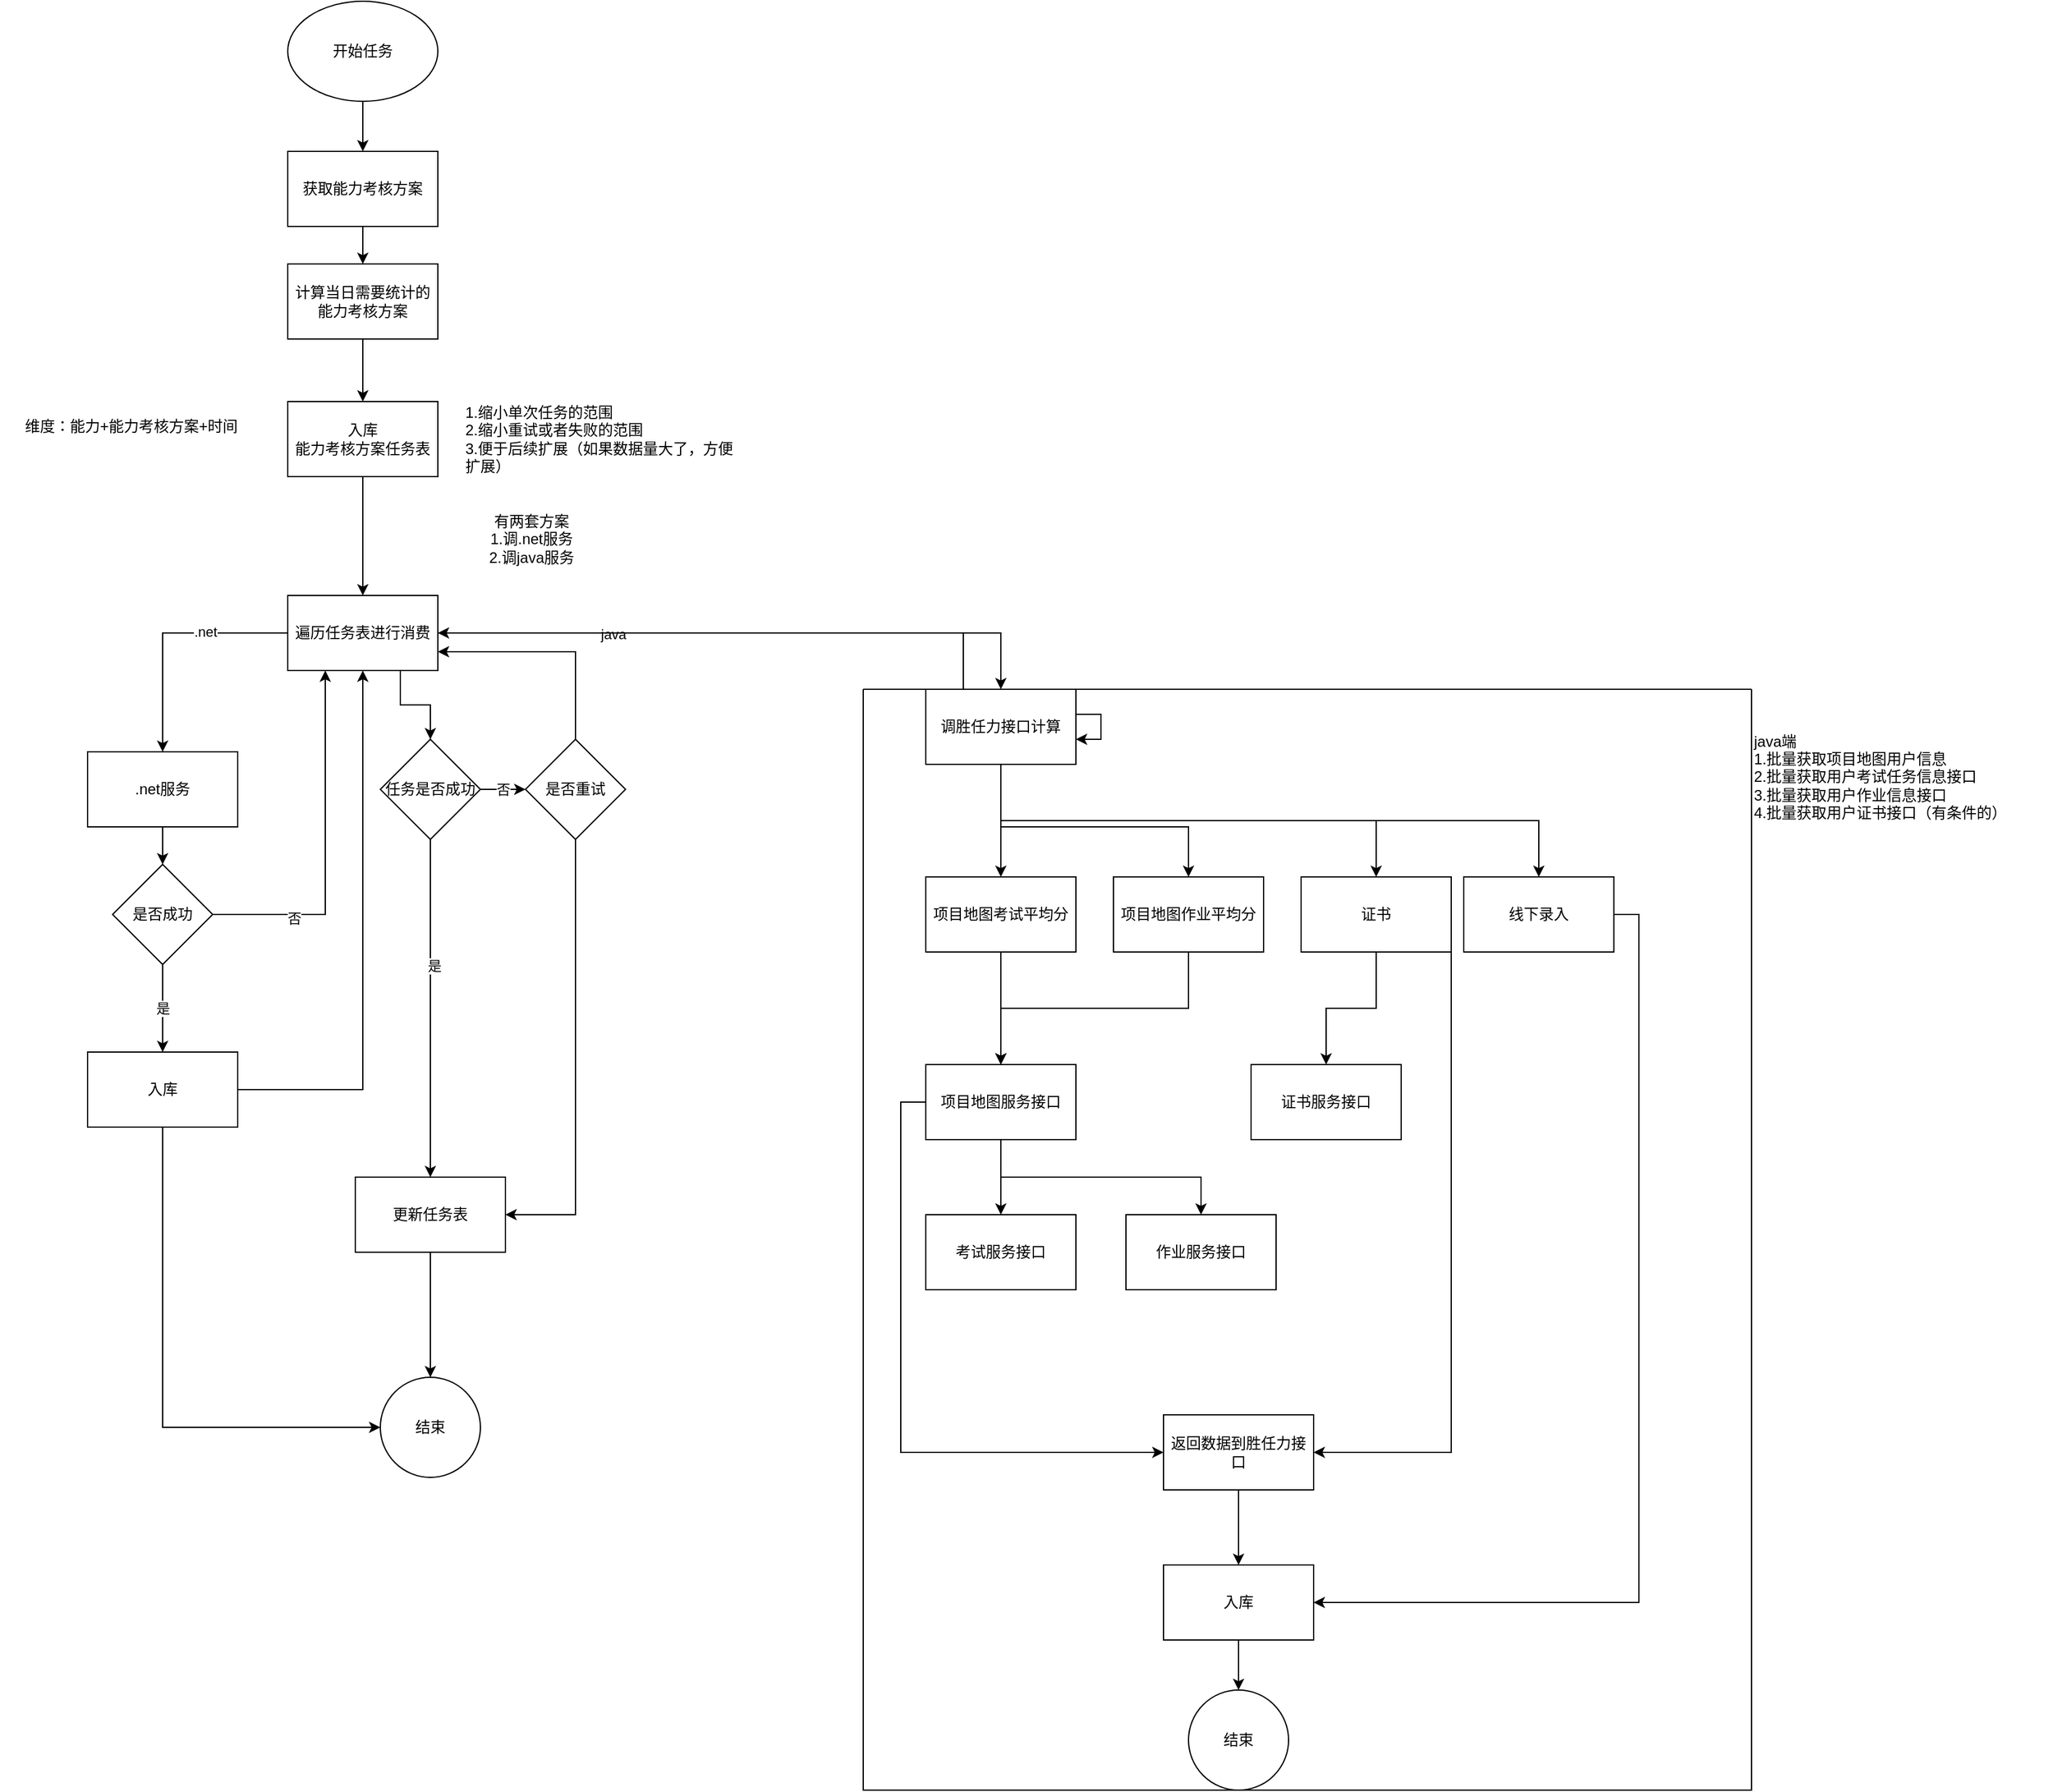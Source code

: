 <mxfile version="16.6.1" type="github">
  <diagram id="9e6fux_CzkJda0glSuWo" name="Page-1">
    <mxGraphModel dx="1422" dy="762" grid="1" gridSize="10" guides="1" tooltips="1" connect="1" arrows="1" fold="1" page="1" pageScale="1" pageWidth="827" pageHeight="1169" math="0" shadow="0">
      <root>
        <mxCell id="0" />
        <mxCell id="1" parent="0" />
        <mxCell id="gfrnAxkRrdRLA-EYFsuY-3" style="edgeStyle=orthogonalEdgeStyle;rounded=0;orthogonalLoop=1;jettySize=auto;html=1;exitX=0.5;exitY=1;exitDx=0;exitDy=0;" edge="1" parent="1" source="gfrnAxkRrdRLA-EYFsuY-1" target="gfrnAxkRrdRLA-EYFsuY-2">
          <mxGeometry relative="1" as="geometry" />
        </mxCell>
        <mxCell id="gfrnAxkRrdRLA-EYFsuY-1" value="开始任务" style="ellipse;whiteSpace=wrap;html=1;" vertex="1" parent="1">
          <mxGeometry x="340" y="110" width="120" height="80" as="geometry" />
        </mxCell>
        <mxCell id="gfrnAxkRrdRLA-EYFsuY-5" style="edgeStyle=orthogonalEdgeStyle;rounded=0;orthogonalLoop=1;jettySize=auto;html=1;exitX=0.5;exitY=1;exitDx=0;exitDy=0;" edge="1" parent="1" source="gfrnAxkRrdRLA-EYFsuY-2" target="gfrnAxkRrdRLA-EYFsuY-4">
          <mxGeometry relative="1" as="geometry" />
        </mxCell>
        <mxCell id="gfrnAxkRrdRLA-EYFsuY-2" value="获取能力考核方案" style="rounded=0;whiteSpace=wrap;html=1;" vertex="1" parent="1">
          <mxGeometry x="340" y="230" width="120" height="60" as="geometry" />
        </mxCell>
        <mxCell id="gfrnAxkRrdRLA-EYFsuY-7" style="edgeStyle=orthogonalEdgeStyle;rounded=0;orthogonalLoop=1;jettySize=auto;html=1;exitX=0.5;exitY=1;exitDx=0;exitDy=0;" edge="1" parent="1" source="gfrnAxkRrdRLA-EYFsuY-4" target="gfrnAxkRrdRLA-EYFsuY-6">
          <mxGeometry relative="1" as="geometry" />
        </mxCell>
        <mxCell id="gfrnAxkRrdRLA-EYFsuY-4" value="计算当日需要统计的能力考核方案" style="rounded=0;whiteSpace=wrap;html=1;" vertex="1" parent="1">
          <mxGeometry x="340" y="320" width="120" height="60" as="geometry" />
        </mxCell>
        <mxCell id="gfrnAxkRrdRLA-EYFsuY-11" style="edgeStyle=orthogonalEdgeStyle;rounded=0;orthogonalLoop=1;jettySize=auto;html=1;exitX=0.5;exitY=1;exitDx=0;exitDy=0;" edge="1" parent="1" source="gfrnAxkRrdRLA-EYFsuY-6" target="gfrnAxkRrdRLA-EYFsuY-10">
          <mxGeometry relative="1" as="geometry" />
        </mxCell>
        <mxCell id="gfrnAxkRrdRLA-EYFsuY-6" value="入库&lt;br&gt;能力考核方案任务表" style="rounded=0;whiteSpace=wrap;html=1;" vertex="1" parent="1">
          <mxGeometry x="340" y="430" width="120" height="60" as="geometry" />
        </mxCell>
        <mxCell id="gfrnAxkRrdRLA-EYFsuY-9" value="1.缩小单次任务的范围&lt;br&gt;2.缩小重试或者失败的范围&lt;br&gt;3.便于后续扩展（如果数据量大了，方便扩展）" style="text;html=1;strokeColor=none;fillColor=none;align=left;verticalAlign=middle;whiteSpace=wrap;rounded=0;" vertex="1" parent="1">
          <mxGeometry x="480" y="430" width="220" height="60" as="geometry" />
        </mxCell>
        <mxCell id="gfrnAxkRrdRLA-EYFsuY-16" style="edgeStyle=orthogonalEdgeStyle;rounded=0;orthogonalLoop=1;jettySize=auto;html=1;" edge="1" parent="1" source="gfrnAxkRrdRLA-EYFsuY-10" target="gfrnAxkRrdRLA-EYFsuY-15">
          <mxGeometry relative="1" as="geometry" />
        </mxCell>
        <mxCell id="gfrnAxkRrdRLA-EYFsuY-17" value=".net" style="edgeLabel;html=1;align=center;verticalAlign=middle;resizable=0;points=[];" vertex="1" connectable="0" parent="gfrnAxkRrdRLA-EYFsuY-16">
          <mxGeometry x="-0.319" y="-1" relative="1" as="geometry">
            <mxPoint as="offset" />
          </mxGeometry>
        </mxCell>
        <mxCell id="gfrnAxkRrdRLA-EYFsuY-18" style="edgeStyle=orthogonalEdgeStyle;rounded=0;orthogonalLoop=1;jettySize=auto;html=1;exitX=1;exitY=0.5;exitDx=0;exitDy=0;" edge="1" parent="1" source="gfrnAxkRrdRLA-EYFsuY-10" target="gfrnAxkRrdRLA-EYFsuY-13">
          <mxGeometry relative="1" as="geometry" />
        </mxCell>
        <mxCell id="gfrnAxkRrdRLA-EYFsuY-19" value="java" style="edgeLabel;html=1;align=center;verticalAlign=middle;resizable=0;points=[];" vertex="1" connectable="0" parent="gfrnAxkRrdRLA-EYFsuY-18">
          <mxGeometry x="-0.434" y="-1" relative="1" as="geometry">
            <mxPoint as="offset" />
          </mxGeometry>
        </mxCell>
        <mxCell id="gfrnAxkRrdRLA-EYFsuY-34" style="edgeStyle=orthogonalEdgeStyle;rounded=0;orthogonalLoop=1;jettySize=auto;html=1;exitX=0.75;exitY=1;exitDx=0;exitDy=0;entryX=0.5;entryY=0;entryDx=0;entryDy=0;" edge="1" parent="1" source="gfrnAxkRrdRLA-EYFsuY-10" target="gfrnAxkRrdRLA-EYFsuY-33">
          <mxGeometry relative="1" as="geometry" />
        </mxCell>
        <mxCell id="gfrnAxkRrdRLA-EYFsuY-10" value="遍历任务表进行消费" style="rounded=0;whiteSpace=wrap;html=1;" vertex="1" parent="1">
          <mxGeometry x="340" y="585" width="120" height="60" as="geometry" />
        </mxCell>
        <mxCell id="gfrnAxkRrdRLA-EYFsuY-12" value="维度：能力+能力考核方案+时间" style="text;html=1;strokeColor=none;fillColor=none;align=center;verticalAlign=middle;whiteSpace=wrap;rounded=0;" vertex="1" parent="1">
          <mxGeometry x="110" y="440" width="210" height="20" as="geometry" />
        </mxCell>
        <mxCell id="gfrnAxkRrdRLA-EYFsuY-49" style="edgeStyle=orthogonalEdgeStyle;rounded=0;orthogonalLoop=1;jettySize=auto;html=1;exitX=0.5;exitY=1;exitDx=0;exitDy=0;" edge="1" parent="1" source="gfrnAxkRrdRLA-EYFsuY-13" target="gfrnAxkRrdRLA-EYFsuY-48">
          <mxGeometry relative="1" as="geometry" />
        </mxCell>
        <mxCell id="gfrnAxkRrdRLA-EYFsuY-54" style="edgeStyle=orthogonalEdgeStyle;rounded=0;orthogonalLoop=1;jettySize=auto;html=1;" edge="1" parent="1" source="gfrnAxkRrdRLA-EYFsuY-13" target="gfrnAxkRrdRLA-EYFsuY-50">
          <mxGeometry relative="1" as="geometry">
            <Array as="points">
              <mxPoint x="910" y="770" />
              <mxPoint x="1060" y="770" />
            </Array>
          </mxGeometry>
        </mxCell>
        <mxCell id="gfrnAxkRrdRLA-EYFsuY-55" style="edgeStyle=orthogonalEdgeStyle;rounded=0;orthogonalLoop=1;jettySize=auto;html=1;exitX=0.5;exitY=1;exitDx=0;exitDy=0;entryX=0.5;entryY=0;entryDx=0;entryDy=0;" edge="1" parent="1" source="gfrnAxkRrdRLA-EYFsuY-13" target="gfrnAxkRrdRLA-EYFsuY-53">
          <mxGeometry relative="1" as="geometry" />
        </mxCell>
        <mxCell id="gfrnAxkRrdRLA-EYFsuY-56" style="edgeStyle=orthogonalEdgeStyle;rounded=0;orthogonalLoop=1;jettySize=auto;html=1;exitX=0.5;exitY=1;exitDx=0;exitDy=0;entryX=0.5;entryY=0;entryDx=0;entryDy=0;" edge="1" parent="1" source="gfrnAxkRrdRLA-EYFsuY-13" target="gfrnAxkRrdRLA-EYFsuY-52">
          <mxGeometry relative="1" as="geometry" />
        </mxCell>
        <mxCell id="gfrnAxkRrdRLA-EYFsuY-23" style="edgeStyle=orthogonalEdgeStyle;rounded=0;orthogonalLoop=1;jettySize=auto;html=1;exitX=0.5;exitY=1;exitDx=0;exitDy=0;" edge="1" parent="1" source="gfrnAxkRrdRLA-EYFsuY-15" target="gfrnAxkRrdRLA-EYFsuY-22">
          <mxGeometry relative="1" as="geometry" />
        </mxCell>
        <mxCell id="gfrnAxkRrdRLA-EYFsuY-15" value=".net服务" style="rounded=0;whiteSpace=wrap;html=1;" vertex="1" parent="1">
          <mxGeometry x="180" y="710" width="120" height="60" as="geometry" />
        </mxCell>
        <mxCell id="gfrnAxkRrdRLA-EYFsuY-27" value="是" style="edgeStyle=orthogonalEdgeStyle;rounded=0;orthogonalLoop=1;jettySize=auto;html=1;exitX=0.5;exitY=1;exitDx=0;exitDy=0;" edge="1" parent="1" source="gfrnAxkRrdRLA-EYFsuY-22" target="gfrnAxkRrdRLA-EYFsuY-25">
          <mxGeometry relative="1" as="geometry" />
        </mxCell>
        <mxCell id="gfrnAxkRrdRLA-EYFsuY-31" style="edgeStyle=orthogonalEdgeStyle;rounded=0;orthogonalLoop=1;jettySize=auto;html=1;entryX=0.25;entryY=1;entryDx=0;entryDy=0;" edge="1" parent="1" source="gfrnAxkRrdRLA-EYFsuY-22" target="gfrnAxkRrdRLA-EYFsuY-10">
          <mxGeometry relative="1" as="geometry" />
        </mxCell>
        <mxCell id="gfrnAxkRrdRLA-EYFsuY-32" value="否" style="edgeLabel;html=1;align=center;verticalAlign=middle;resizable=0;points=[];" vertex="1" connectable="0" parent="gfrnAxkRrdRLA-EYFsuY-31">
          <mxGeometry x="-0.544" y="-3" relative="1" as="geometry">
            <mxPoint as="offset" />
          </mxGeometry>
        </mxCell>
        <mxCell id="gfrnAxkRrdRLA-EYFsuY-22" value="是否成功" style="rhombus;whiteSpace=wrap;html=1;" vertex="1" parent="1">
          <mxGeometry x="200" y="800" width="80" height="80" as="geometry" />
        </mxCell>
        <mxCell id="gfrnAxkRrdRLA-EYFsuY-28" style="edgeStyle=orthogonalEdgeStyle;rounded=0;orthogonalLoop=1;jettySize=auto;html=1;exitX=1;exitY=0.5;exitDx=0;exitDy=0;" edge="1" parent="1" source="gfrnAxkRrdRLA-EYFsuY-25" target="gfrnAxkRrdRLA-EYFsuY-10">
          <mxGeometry relative="1" as="geometry" />
        </mxCell>
        <mxCell id="gfrnAxkRrdRLA-EYFsuY-40" style="edgeStyle=orthogonalEdgeStyle;rounded=0;orthogonalLoop=1;jettySize=auto;html=1;exitX=0.5;exitY=1;exitDx=0;exitDy=0;entryX=0;entryY=0.5;entryDx=0;entryDy=0;" edge="1" parent="1" source="gfrnAxkRrdRLA-EYFsuY-25" target="gfrnAxkRrdRLA-EYFsuY-37">
          <mxGeometry relative="1" as="geometry" />
        </mxCell>
        <mxCell id="gfrnAxkRrdRLA-EYFsuY-25" value="入库" style="rounded=0;whiteSpace=wrap;html=1;" vertex="1" parent="1">
          <mxGeometry x="180" y="950" width="120" height="60" as="geometry" />
        </mxCell>
        <mxCell id="gfrnAxkRrdRLA-EYFsuY-36" style="edgeStyle=orthogonalEdgeStyle;rounded=0;orthogonalLoop=1;jettySize=auto;html=1;exitX=0.5;exitY=1;exitDx=0;exitDy=0;" edge="1" parent="1" source="gfrnAxkRrdRLA-EYFsuY-33" target="gfrnAxkRrdRLA-EYFsuY-35">
          <mxGeometry relative="1" as="geometry" />
        </mxCell>
        <mxCell id="gfrnAxkRrdRLA-EYFsuY-41" value="是" style="edgeLabel;html=1;align=center;verticalAlign=middle;resizable=0;points=[];" vertex="1" connectable="0" parent="gfrnAxkRrdRLA-EYFsuY-36">
          <mxGeometry x="-0.252" y="3" relative="1" as="geometry">
            <mxPoint as="offset" />
          </mxGeometry>
        </mxCell>
        <mxCell id="gfrnAxkRrdRLA-EYFsuY-46" value="否" style="edgeStyle=orthogonalEdgeStyle;rounded=0;orthogonalLoop=1;jettySize=auto;html=1;exitX=1;exitY=0.5;exitDx=0;exitDy=0;entryX=0;entryY=0.5;entryDx=0;entryDy=0;" edge="1" parent="1" source="gfrnAxkRrdRLA-EYFsuY-33" target="gfrnAxkRrdRLA-EYFsuY-42">
          <mxGeometry relative="1" as="geometry" />
        </mxCell>
        <mxCell id="gfrnAxkRrdRLA-EYFsuY-33" value="任务是否成功" style="rhombus;whiteSpace=wrap;html=1;" vertex="1" parent="1">
          <mxGeometry x="414" y="700" width="80" height="80" as="geometry" />
        </mxCell>
        <mxCell id="gfrnAxkRrdRLA-EYFsuY-38" style="edgeStyle=orthogonalEdgeStyle;rounded=0;orthogonalLoop=1;jettySize=auto;html=1;exitX=0.5;exitY=1;exitDx=0;exitDy=0;" edge="1" parent="1" source="gfrnAxkRrdRLA-EYFsuY-35" target="gfrnAxkRrdRLA-EYFsuY-37">
          <mxGeometry relative="1" as="geometry" />
        </mxCell>
        <mxCell id="gfrnAxkRrdRLA-EYFsuY-35" value="更新任务表" style="rounded=0;whiteSpace=wrap;html=1;" vertex="1" parent="1">
          <mxGeometry x="394" y="1050" width="120" height="60" as="geometry" />
        </mxCell>
        <mxCell id="gfrnAxkRrdRLA-EYFsuY-37" value="结束" style="ellipse;whiteSpace=wrap;html=1;aspect=fixed;" vertex="1" parent="1">
          <mxGeometry x="414" y="1210" width="80" height="80" as="geometry" />
        </mxCell>
        <mxCell id="gfrnAxkRrdRLA-EYFsuY-44" style="edgeStyle=orthogonalEdgeStyle;rounded=0;orthogonalLoop=1;jettySize=auto;html=1;exitX=0.5;exitY=0;exitDx=0;exitDy=0;entryX=1;entryY=0.75;entryDx=0;entryDy=0;" edge="1" parent="1" source="gfrnAxkRrdRLA-EYFsuY-42" target="gfrnAxkRrdRLA-EYFsuY-10">
          <mxGeometry relative="1" as="geometry" />
        </mxCell>
        <mxCell id="gfrnAxkRrdRLA-EYFsuY-45" style="edgeStyle=orthogonalEdgeStyle;rounded=0;orthogonalLoop=1;jettySize=auto;html=1;exitX=0.5;exitY=1;exitDx=0;exitDy=0;entryX=1;entryY=0.5;entryDx=0;entryDy=0;" edge="1" parent="1" source="gfrnAxkRrdRLA-EYFsuY-42" target="gfrnAxkRrdRLA-EYFsuY-35">
          <mxGeometry relative="1" as="geometry" />
        </mxCell>
        <mxCell id="gfrnAxkRrdRLA-EYFsuY-42" value="是否重试" style="rhombus;whiteSpace=wrap;html=1;" vertex="1" parent="1">
          <mxGeometry x="530" y="700" width="80" height="80" as="geometry" />
        </mxCell>
        <mxCell id="gfrnAxkRrdRLA-EYFsuY-47" value="有两套方案&lt;br&gt;1.调.net服务&lt;br&gt;2.调java服务" style="text;html=1;strokeColor=none;fillColor=none;align=center;verticalAlign=middle;whiteSpace=wrap;rounded=0;" vertex="1" parent="1">
          <mxGeometry x="460" y="530" width="150" height="20" as="geometry" />
        </mxCell>
        <mxCell id="gfrnAxkRrdRLA-EYFsuY-60" style="edgeStyle=orthogonalEdgeStyle;rounded=0;orthogonalLoop=1;jettySize=auto;html=1;exitX=0.5;exitY=1;exitDx=0;exitDy=0;" edge="1" parent="1" source="gfrnAxkRrdRLA-EYFsuY-48" target="gfrnAxkRrdRLA-EYFsuY-59">
          <mxGeometry relative="1" as="geometry" />
        </mxCell>
        <mxCell id="gfrnAxkRrdRLA-EYFsuY-48" value="项目地图考试平均分" style="rounded=0;whiteSpace=wrap;html=1;" vertex="1" parent="1">
          <mxGeometry x="850" y="810" width="120" height="60" as="geometry" />
        </mxCell>
        <mxCell id="gfrnAxkRrdRLA-EYFsuY-63" style="edgeStyle=orthogonalEdgeStyle;rounded=0;orthogonalLoop=1;jettySize=auto;html=1;exitX=0.5;exitY=1;exitDx=0;exitDy=0;entryX=0.5;entryY=0;entryDx=0;entryDy=0;" edge="1" parent="1" source="gfrnAxkRrdRLA-EYFsuY-50" target="gfrnAxkRrdRLA-EYFsuY-59">
          <mxGeometry relative="1" as="geometry" />
        </mxCell>
        <mxCell id="gfrnAxkRrdRLA-EYFsuY-50" value="项目地图作业平均分" style="rounded=0;whiteSpace=wrap;html=1;" vertex="1" parent="1">
          <mxGeometry x="1000" y="810" width="120" height="60" as="geometry" />
        </mxCell>
        <mxCell id="gfrnAxkRrdRLA-EYFsuY-78" style="edgeStyle=orthogonalEdgeStyle;rounded=0;orthogonalLoop=1;jettySize=auto;html=1;exitX=1;exitY=0.5;exitDx=0;exitDy=0;entryX=1;entryY=0.5;entryDx=0;entryDy=0;" edge="1" parent="1" source="gfrnAxkRrdRLA-EYFsuY-52" target="gfrnAxkRrdRLA-EYFsuY-77">
          <mxGeometry relative="1" as="geometry" />
        </mxCell>
        <mxCell id="gfrnAxkRrdRLA-EYFsuY-52" value="线下录入" style="rounded=0;whiteSpace=wrap;html=1;" vertex="1" parent="1">
          <mxGeometry x="1280" y="810" width="120" height="60" as="geometry" />
        </mxCell>
        <mxCell id="gfrnAxkRrdRLA-EYFsuY-69" style="edgeStyle=orthogonalEdgeStyle;rounded=0;orthogonalLoop=1;jettySize=auto;html=1;exitX=0.5;exitY=1;exitDx=0;exitDy=0;" edge="1" parent="1" source="gfrnAxkRrdRLA-EYFsuY-53" target="gfrnAxkRrdRLA-EYFsuY-68">
          <mxGeometry relative="1" as="geometry" />
        </mxCell>
        <mxCell id="gfrnAxkRrdRLA-EYFsuY-75" style="edgeStyle=orthogonalEdgeStyle;rounded=0;orthogonalLoop=1;jettySize=auto;html=1;exitX=1;exitY=0.5;exitDx=0;exitDy=0;entryX=1;entryY=0.5;entryDx=0;entryDy=0;" edge="1" parent="1" source="gfrnAxkRrdRLA-EYFsuY-53" target="gfrnAxkRrdRLA-EYFsuY-72">
          <mxGeometry relative="1" as="geometry">
            <Array as="points">
              <mxPoint x="1270" y="1270" />
            </Array>
          </mxGeometry>
        </mxCell>
        <mxCell id="gfrnAxkRrdRLA-EYFsuY-53" value="证书" style="rounded=0;whiteSpace=wrap;html=1;" vertex="1" parent="1">
          <mxGeometry x="1150" y="810" width="120" height="60" as="geometry" />
        </mxCell>
        <mxCell id="gfrnAxkRrdRLA-EYFsuY-66" style="edgeStyle=orthogonalEdgeStyle;rounded=0;orthogonalLoop=1;jettySize=auto;html=1;exitX=0.5;exitY=1;exitDx=0;exitDy=0;" edge="1" parent="1" source="gfrnAxkRrdRLA-EYFsuY-59" target="gfrnAxkRrdRLA-EYFsuY-64">
          <mxGeometry relative="1" as="geometry" />
        </mxCell>
        <mxCell id="gfrnAxkRrdRLA-EYFsuY-67" style="edgeStyle=orthogonalEdgeStyle;rounded=0;orthogonalLoop=1;jettySize=auto;html=1;exitX=0.5;exitY=1;exitDx=0;exitDy=0;entryX=0.5;entryY=0;entryDx=0;entryDy=0;" edge="1" parent="1" source="gfrnAxkRrdRLA-EYFsuY-59" target="gfrnAxkRrdRLA-EYFsuY-65">
          <mxGeometry relative="1" as="geometry" />
        </mxCell>
        <mxCell id="gfrnAxkRrdRLA-EYFsuY-74" style="edgeStyle=orthogonalEdgeStyle;rounded=0;orthogonalLoop=1;jettySize=auto;html=1;exitX=0;exitY=0.5;exitDx=0;exitDy=0;entryX=0;entryY=0.5;entryDx=0;entryDy=0;" edge="1" parent="1" source="gfrnAxkRrdRLA-EYFsuY-59" target="gfrnAxkRrdRLA-EYFsuY-72">
          <mxGeometry relative="1" as="geometry" />
        </mxCell>
        <mxCell id="gfrnAxkRrdRLA-EYFsuY-59" value="项目地图服务接口" style="rounded=0;whiteSpace=wrap;html=1;" vertex="1" parent="1">
          <mxGeometry x="850" y="960" width="120" height="60" as="geometry" />
        </mxCell>
        <mxCell id="gfrnAxkRrdRLA-EYFsuY-64" value="考试服务接口" style="rounded=0;whiteSpace=wrap;html=1;" vertex="1" parent="1">
          <mxGeometry x="850" y="1080" width="120" height="60" as="geometry" />
        </mxCell>
        <mxCell id="gfrnAxkRrdRLA-EYFsuY-65" value="作业服务接口" style="rounded=0;whiteSpace=wrap;html=1;" vertex="1" parent="1">
          <mxGeometry x="1010" y="1080" width="120" height="60" as="geometry" />
        </mxCell>
        <mxCell id="gfrnAxkRrdRLA-EYFsuY-68" value="证书服务接口" style="rounded=0;whiteSpace=wrap;html=1;" vertex="1" parent="1">
          <mxGeometry x="1110" y="960" width="120" height="60" as="geometry" />
        </mxCell>
        <mxCell id="gfrnAxkRrdRLA-EYFsuY-82" style="edgeStyle=orthogonalEdgeStyle;rounded=0;orthogonalLoop=1;jettySize=auto;html=1;exitX=0.5;exitY=1;exitDx=0;exitDy=0;" edge="1" parent="1" source="gfrnAxkRrdRLA-EYFsuY-72" target="gfrnAxkRrdRLA-EYFsuY-77">
          <mxGeometry relative="1" as="geometry" />
        </mxCell>
        <mxCell id="gfrnAxkRrdRLA-EYFsuY-72" value="返回数据到胜任力接口" style="rounded=0;whiteSpace=wrap;html=1;" vertex="1" parent="1">
          <mxGeometry x="1040" y="1240" width="120" height="60" as="geometry" />
        </mxCell>
        <mxCell id="gfrnAxkRrdRLA-EYFsuY-81" style="edgeStyle=orthogonalEdgeStyle;rounded=0;orthogonalLoop=1;jettySize=auto;html=1;exitX=0.5;exitY=1;exitDx=0;exitDy=0;" edge="1" parent="1" source="gfrnAxkRrdRLA-EYFsuY-77" target="gfrnAxkRrdRLA-EYFsuY-80">
          <mxGeometry relative="1" as="geometry" />
        </mxCell>
        <mxCell id="gfrnAxkRrdRLA-EYFsuY-77" value="入库" style="rounded=0;whiteSpace=wrap;html=1;" vertex="1" parent="1">
          <mxGeometry x="1040" y="1360" width="120" height="60" as="geometry" />
        </mxCell>
        <mxCell id="gfrnAxkRrdRLA-EYFsuY-79" value="" style="swimlane;startSize=0;" vertex="1" parent="1">
          <mxGeometry x="800" y="660" width="710" height="880" as="geometry" />
        </mxCell>
        <mxCell id="gfrnAxkRrdRLA-EYFsuY-80" value="结束" style="ellipse;whiteSpace=wrap;html=1;aspect=fixed;" vertex="1" parent="gfrnAxkRrdRLA-EYFsuY-79">
          <mxGeometry x="260" y="800" width="80" height="80" as="geometry" />
        </mxCell>
        <mxCell id="gfrnAxkRrdRLA-EYFsuY-13" value="调胜任力接口计算" style="rounded=0;whiteSpace=wrap;html=1;" vertex="1" parent="gfrnAxkRrdRLA-EYFsuY-79">
          <mxGeometry x="50" width="120" height="60" as="geometry" />
        </mxCell>
        <mxCell id="gfrnAxkRrdRLA-EYFsuY-83" style="edgeStyle=orthogonalEdgeStyle;rounded=0;orthogonalLoop=1;jettySize=auto;html=1;" edge="1" parent="gfrnAxkRrdRLA-EYFsuY-79" source="gfrnAxkRrdRLA-EYFsuY-13" target="gfrnAxkRrdRLA-EYFsuY-13">
          <mxGeometry relative="1" as="geometry" />
        </mxCell>
        <mxCell id="gfrnAxkRrdRLA-EYFsuY-84" style="edgeStyle=orthogonalEdgeStyle;rounded=0;orthogonalLoop=1;jettySize=auto;html=1;exitX=0.25;exitY=0;exitDx=0;exitDy=0;entryX=1;entryY=0.5;entryDx=0;entryDy=0;" edge="1" parent="1" source="gfrnAxkRrdRLA-EYFsuY-13" target="gfrnAxkRrdRLA-EYFsuY-10">
          <mxGeometry relative="1" as="geometry" />
        </mxCell>
        <mxCell id="gfrnAxkRrdRLA-EYFsuY-86" value="java端&lt;br&gt;1.批量获取项目地图用户信息&lt;br&gt;2.批量获取用户考试任务信息接口&lt;br&gt;3.批量获取用户作业信息接口&lt;br&gt;4.批量获取用户证书接口（有条件的）" style="text;html=1;strokeColor=none;fillColor=none;align=left;verticalAlign=middle;whiteSpace=wrap;rounded=0;" vertex="1" parent="1">
          <mxGeometry x="1510" y="660" width="240" height="140" as="geometry" />
        </mxCell>
      </root>
    </mxGraphModel>
  </diagram>
</mxfile>
